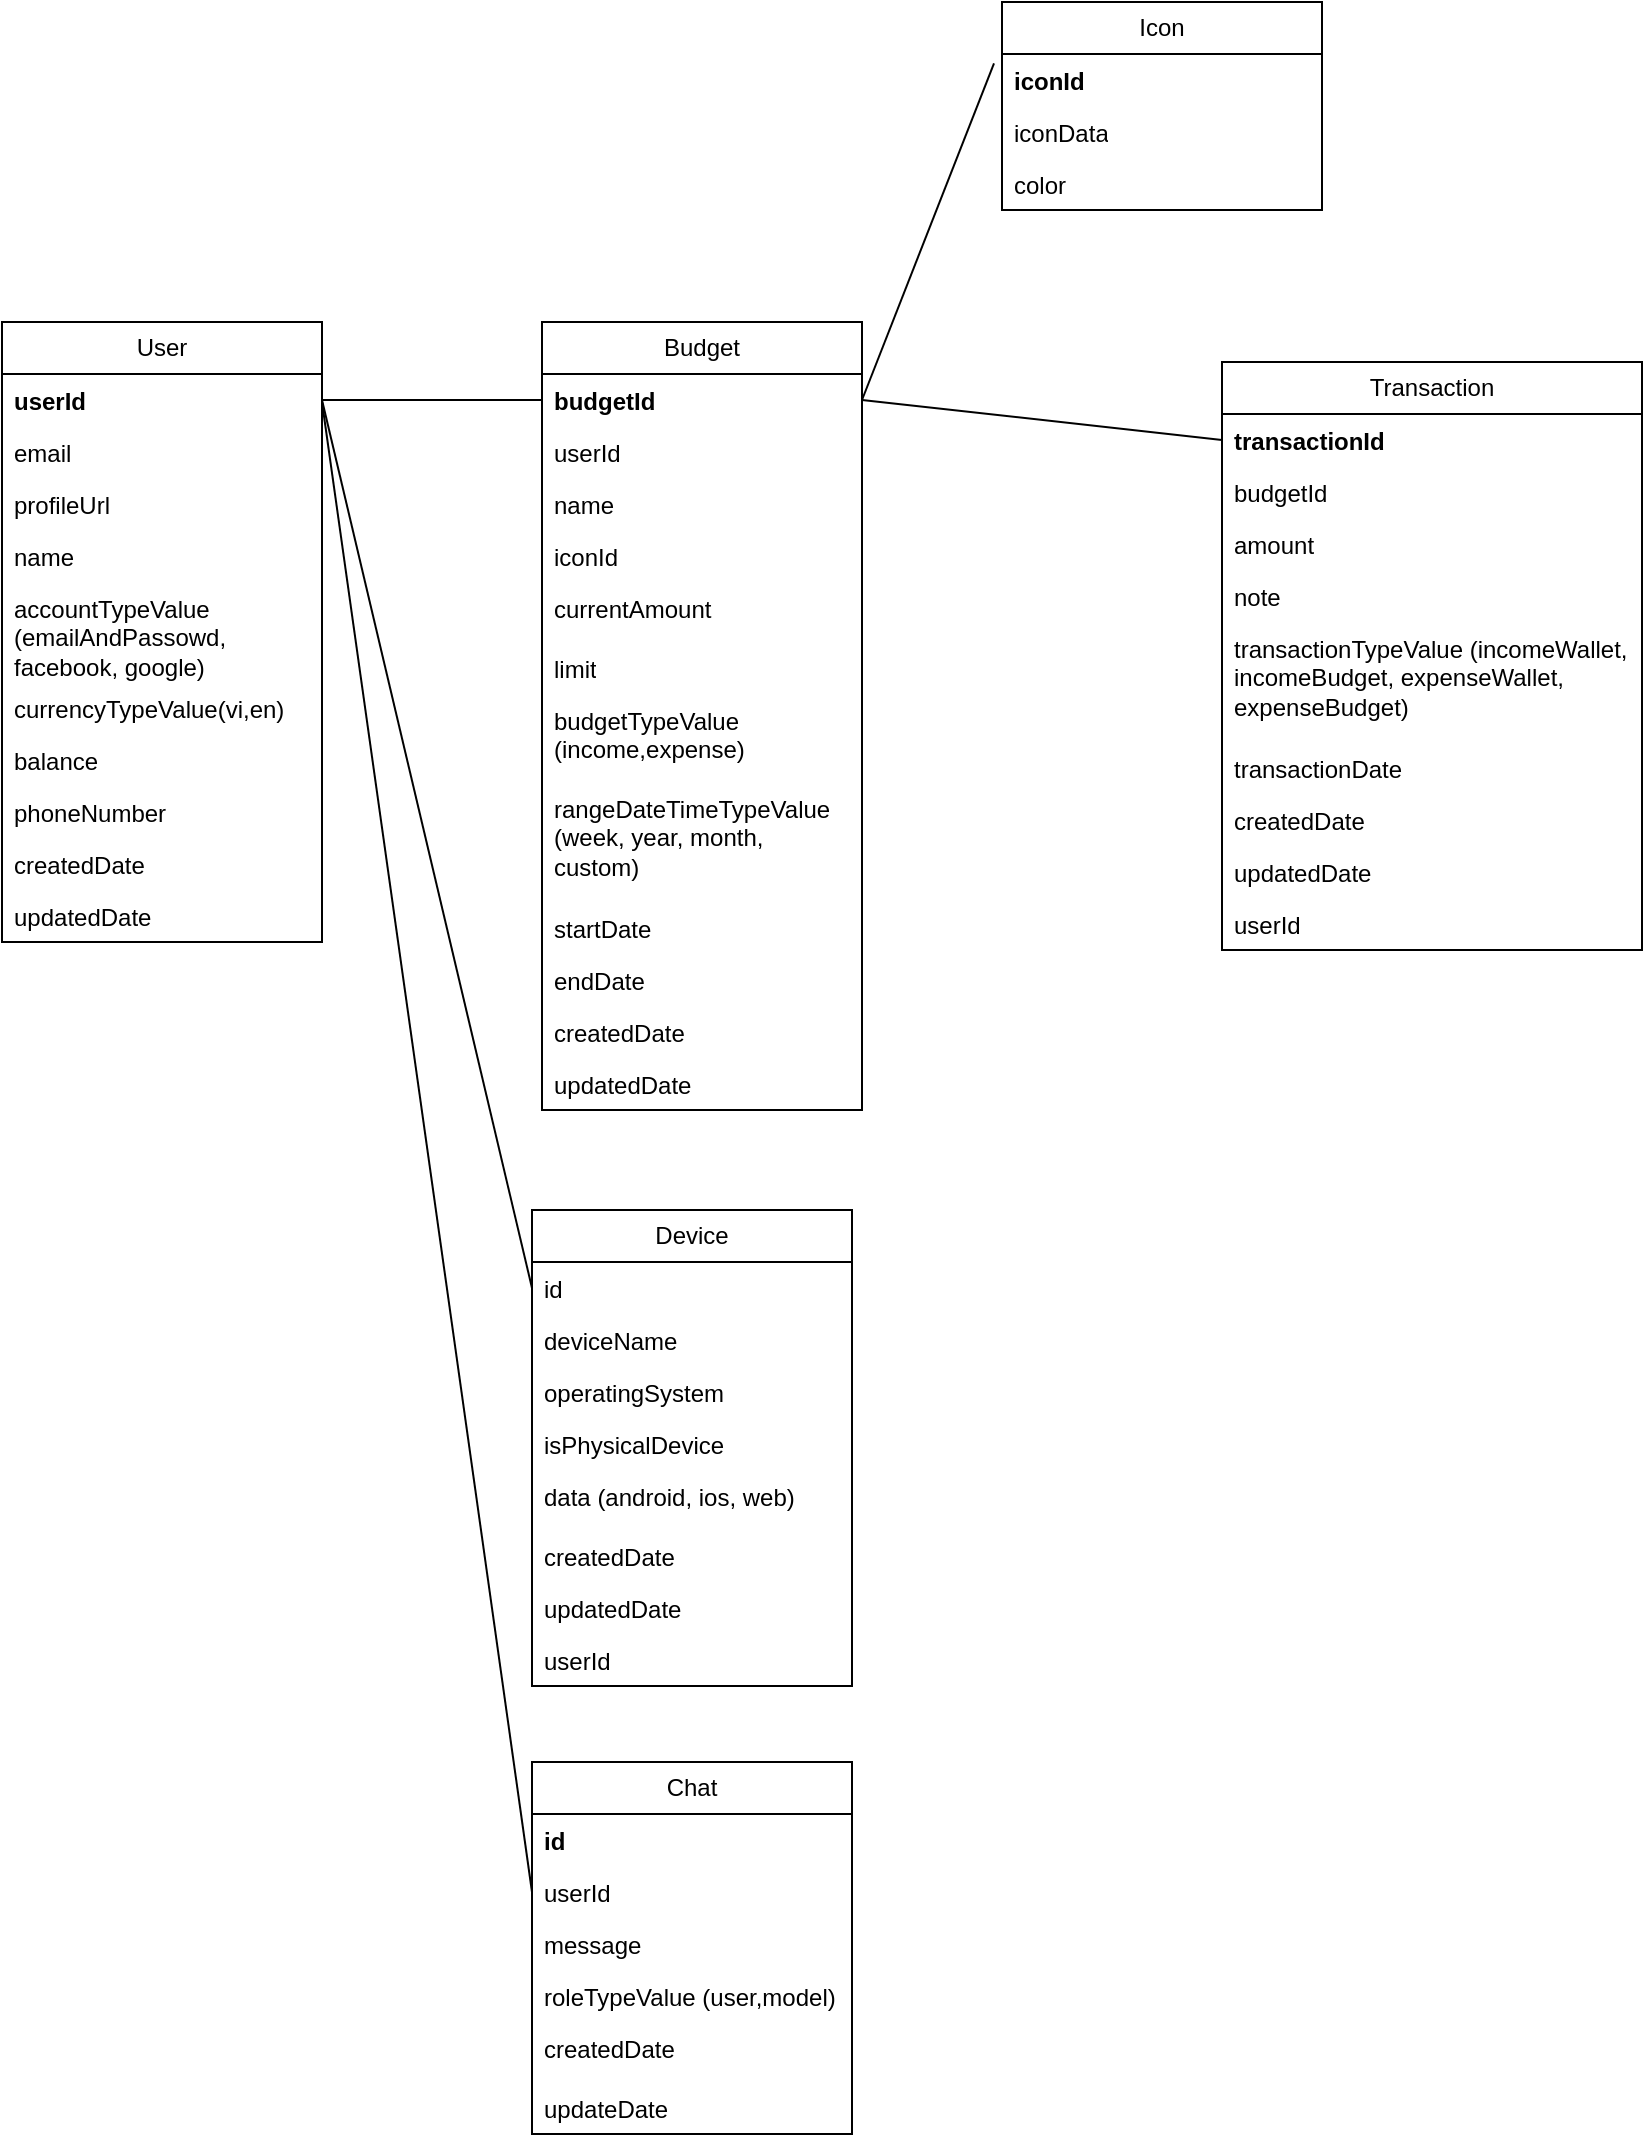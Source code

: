 <mxfile version="24.7.16">
  <diagram name="Page-1" id="Hpi-WGGuNqsCWZdkUorT">
    <mxGraphModel dx="1020" dy="2257" grid="1" gridSize="10" guides="1" tooltips="1" connect="1" arrows="1" fold="1" page="1" pageScale="1" pageWidth="850" pageHeight="1100" math="0" shadow="0">
      <root>
        <mxCell id="0" />
        <mxCell id="1" parent="0" />
        <mxCell id="aRj1SO_fAosd28MQ0Pky-1" value="User" style="swimlane;fontStyle=0;childLayout=stackLayout;horizontal=1;startSize=26;fillColor=none;horizontalStack=0;resizeParent=1;resizeParentMax=0;resizeLast=0;collapsible=1;marginBottom=0;whiteSpace=wrap;html=1;" parent="1" vertex="1">
          <mxGeometry x="160" y="140" width="160" height="310" as="geometry" />
        </mxCell>
        <mxCell id="aRj1SO_fAosd28MQ0Pky-2" value="userId" style="text;strokeColor=none;fillColor=none;align=left;verticalAlign=top;spacingLeft=4;spacingRight=4;overflow=hidden;rotatable=0;points=[[0,0.5],[1,0.5]];portConstraint=eastwest;whiteSpace=wrap;html=1;fontStyle=1" parent="aRj1SO_fAosd28MQ0Pky-1" vertex="1">
          <mxGeometry y="26" width="160" height="26" as="geometry" />
        </mxCell>
        <mxCell id="aRj1SO_fAosd28MQ0Pky-3" value="email" style="text;strokeColor=none;fillColor=none;align=left;verticalAlign=top;spacingLeft=4;spacingRight=4;overflow=hidden;rotatable=0;points=[[0,0.5],[1,0.5]];portConstraint=eastwest;whiteSpace=wrap;html=1;" parent="aRj1SO_fAosd28MQ0Pky-1" vertex="1">
          <mxGeometry y="52" width="160" height="26" as="geometry" />
        </mxCell>
        <mxCell id="aRj1SO_fAosd28MQ0Pky-4" value="profileUrl" style="text;strokeColor=none;fillColor=none;align=left;verticalAlign=top;spacingLeft=4;spacingRight=4;overflow=hidden;rotatable=0;points=[[0,0.5],[1,0.5]];portConstraint=eastwest;whiteSpace=wrap;html=1;" parent="aRj1SO_fAosd28MQ0Pky-1" vertex="1">
          <mxGeometry y="78" width="160" height="26" as="geometry" />
        </mxCell>
        <mxCell id="aRj1SO_fAosd28MQ0Pky-5" value="name" style="text;strokeColor=none;fillColor=none;align=left;verticalAlign=top;spacingLeft=4;spacingRight=4;overflow=hidden;rotatable=0;points=[[0,0.5],[1,0.5]];portConstraint=eastwest;whiteSpace=wrap;html=1;" parent="aRj1SO_fAosd28MQ0Pky-1" vertex="1">
          <mxGeometry y="104" width="160" height="26" as="geometry" />
        </mxCell>
        <mxCell id="aRj1SO_fAosd28MQ0Pky-12" value="accountTypeValue (emailAndPassowd, facebook, google)" style="text;strokeColor=none;fillColor=none;align=left;verticalAlign=top;spacingLeft=4;spacingRight=4;overflow=hidden;rotatable=0;points=[[0,0.5],[1,0.5]];portConstraint=eastwest;whiteSpace=wrap;html=1;" parent="aRj1SO_fAosd28MQ0Pky-1" vertex="1">
          <mxGeometry y="130" width="160" height="50" as="geometry" />
        </mxCell>
        <mxCell id="aRj1SO_fAosd28MQ0Pky-13" value="currencyTypeValue(vi,en)" style="text;strokeColor=none;fillColor=none;align=left;verticalAlign=top;spacingLeft=4;spacingRight=4;overflow=hidden;rotatable=0;points=[[0,0.5],[1,0.5]];portConstraint=eastwest;whiteSpace=wrap;html=1;" parent="aRj1SO_fAosd28MQ0Pky-1" vertex="1">
          <mxGeometry y="180" width="160" height="26" as="geometry" />
        </mxCell>
        <mxCell id="aRj1SO_fAosd28MQ0Pky-14" value="balance" style="text;strokeColor=none;fillColor=none;align=left;verticalAlign=top;spacingLeft=4;spacingRight=4;overflow=hidden;rotatable=0;points=[[0,0.5],[1,0.5]];portConstraint=eastwest;whiteSpace=wrap;html=1;" parent="aRj1SO_fAosd28MQ0Pky-1" vertex="1">
          <mxGeometry y="206" width="160" height="26" as="geometry" />
        </mxCell>
        <mxCell id="aRj1SO_fAosd28MQ0Pky-15" value="phoneNumber" style="text;strokeColor=none;fillColor=none;align=left;verticalAlign=top;spacingLeft=4;spacingRight=4;overflow=hidden;rotatable=0;points=[[0,0.5],[1,0.5]];portConstraint=eastwest;whiteSpace=wrap;html=1;" parent="aRj1SO_fAosd28MQ0Pky-1" vertex="1">
          <mxGeometry y="232" width="160" height="26" as="geometry" />
        </mxCell>
        <mxCell id="aRj1SO_fAosd28MQ0Pky-16" value="createdDate" style="text;strokeColor=none;fillColor=none;align=left;verticalAlign=top;spacingLeft=4;spacingRight=4;overflow=hidden;rotatable=0;points=[[0,0.5],[1,0.5]];portConstraint=eastwest;whiteSpace=wrap;html=1;" parent="aRj1SO_fAosd28MQ0Pky-1" vertex="1">
          <mxGeometry y="258" width="160" height="26" as="geometry" />
        </mxCell>
        <mxCell id="aRj1SO_fAosd28MQ0Pky-17" value="updatedDate" style="text;strokeColor=none;fillColor=none;align=left;verticalAlign=top;spacingLeft=4;spacingRight=4;overflow=hidden;rotatable=0;points=[[0,0.5],[1,0.5]];portConstraint=eastwest;whiteSpace=wrap;html=1;" parent="aRj1SO_fAosd28MQ0Pky-1" vertex="1">
          <mxGeometry y="284" width="160" height="26" as="geometry" />
        </mxCell>
        <mxCell id="aRj1SO_fAosd28MQ0Pky-18" value="Budget" style="swimlane;fontStyle=0;childLayout=stackLayout;horizontal=1;startSize=26;fillColor=none;horizontalStack=0;resizeParent=1;resizeParentMax=0;resizeLast=0;collapsible=1;marginBottom=0;whiteSpace=wrap;html=1;" parent="1" vertex="1">
          <mxGeometry x="430" y="140" width="160" height="394" as="geometry" />
        </mxCell>
        <mxCell id="aRj1SO_fAosd28MQ0Pky-19" value="budgetId" style="text;strokeColor=none;fillColor=none;align=left;verticalAlign=top;spacingLeft=4;spacingRight=4;overflow=hidden;rotatable=0;points=[[0,0.5],[1,0.5]];portConstraint=eastwest;whiteSpace=wrap;html=1;fontStyle=1" parent="aRj1SO_fAosd28MQ0Pky-18" vertex="1">
          <mxGeometry y="26" width="160" height="26" as="geometry" />
        </mxCell>
        <mxCell id="aRj1SO_fAosd28MQ0Pky-20" value="userId" style="text;strokeColor=none;fillColor=none;align=left;verticalAlign=top;spacingLeft=4;spacingRight=4;overflow=hidden;rotatable=0;points=[[0,0.5],[1,0.5]];portConstraint=eastwest;whiteSpace=wrap;html=1;" parent="aRj1SO_fAosd28MQ0Pky-18" vertex="1">
          <mxGeometry y="52" width="160" height="26" as="geometry" />
        </mxCell>
        <mxCell id="aRj1SO_fAosd28MQ0Pky-21" value="name" style="text;strokeColor=none;fillColor=none;align=left;verticalAlign=top;spacingLeft=4;spacingRight=4;overflow=hidden;rotatable=0;points=[[0,0.5],[1,0.5]];portConstraint=eastwest;whiteSpace=wrap;html=1;" parent="aRj1SO_fAosd28MQ0Pky-18" vertex="1">
          <mxGeometry y="78" width="160" height="26" as="geometry" />
        </mxCell>
        <mxCell id="aRj1SO_fAosd28MQ0Pky-22" value="iconId" style="text;strokeColor=none;fillColor=none;align=left;verticalAlign=top;spacingLeft=4;spacingRight=4;overflow=hidden;rotatable=0;points=[[0,0.5],[1,0.5]];portConstraint=eastwest;whiteSpace=wrap;html=1;" parent="aRj1SO_fAosd28MQ0Pky-18" vertex="1">
          <mxGeometry y="104" width="160" height="26" as="geometry" />
        </mxCell>
        <mxCell id="aRj1SO_fAosd28MQ0Pky-23" value="currentAmount" style="text;strokeColor=none;fillColor=none;align=left;verticalAlign=top;spacingLeft=4;spacingRight=4;overflow=hidden;rotatable=0;points=[[0,0.5],[1,0.5]];portConstraint=eastwest;whiteSpace=wrap;html=1;" parent="aRj1SO_fAosd28MQ0Pky-18" vertex="1">
          <mxGeometry y="130" width="160" height="30" as="geometry" />
        </mxCell>
        <mxCell id="aRj1SO_fAosd28MQ0Pky-24" value="limit" style="text;strokeColor=none;fillColor=none;align=left;verticalAlign=top;spacingLeft=4;spacingRight=4;overflow=hidden;rotatable=0;points=[[0,0.5],[1,0.5]];portConstraint=eastwest;whiteSpace=wrap;html=1;" parent="aRj1SO_fAosd28MQ0Pky-18" vertex="1">
          <mxGeometry y="160" width="160" height="26" as="geometry" />
        </mxCell>
        <mxCell id="aRj1SO_fAosd28MQ0Pky-25" value="budgetTypeValue (income,expense)" style="text;strokeColor=none;fillColor=none;align=left;verticalAlign=top;spacingLeft=4;spacingRight=4;overflow=hidden;rotatable=0;points=[[0,0.5],[1,0.5]];portConstraint=eastwest;whiteSpace=wrap;html=1;" parent="aRj1SO_fAosd28MQ0Pky-18" vertex="1">
          <mxGeometry y="186" width="160" height="44" as="geometry" />
        </mxCell>
        <mxCell id="aRj1SO_fAosd28MQ0Pky-26" value="rangeDateTimeTypeValue (week, year, month, custom)" style="text;strokeColor=none;fillColor=none;align=left;verticalAlign=top;spacingLeft=4;spacingRight=4;overflow=hidden;rotatable=0;points=[[0,0.5],[1,0.5]];portConstraint=eastwest;whiteSpace=wrap;html=1;" parent="aRj1SO_fAosd28MQ0Pky-18" vertex="1">
          <mxGeometry y="230" width="160" height="60" as="geometry" />
        </mxCell>
        <mxCell id="aRj1SO_fAosd28MQ0Pky-27" value="startDate" style="text;strokeColor=none;fillColor=none;align=left;verticalAlign=top;spacingLeft=4;spacingRight=4;overflow=hidden;rotatable=0;points=[[0,0.5],[1,0.5]];portConstraint=eastwest;whiteSpace=wrap;html=1;" parent="aRj1SO_fAosd28MQ0Pky-18" vertex="1">
          <mxGeometry y="290" width="160" height="26" as="geometry" />
        </mxCell>
        <mxCell id="aRj1SO_fAosd28MQ0Pky-28" value="endDate" style="text;strokeColor=none;fillColor=none;align=left;verticalAlign=top;spacingLeft=4;spacingRight=4;overflow=hidden;rotatable=0;points=[[0,0.5],[1,0.5]];portConstraint=eastwest;whiteSpace=wrap;html=1;" parent="aRj1SO_fAosd28MQ0Pky-18" vertex="1">
          <mxGeometry y="316" width="160" height="26" as="geometry" />
        </mxCell>
        <mxCell id="aRj1SO_fAosd28MQ0Pky-29" value="createdDate" style="text;strokeColor=none;fillColor=none;align=left;verticalAlign=top;spacingLeft=4;spacingRight=4;overflow=hidden;rotatable=0;points=[[0,0.5],[1,0.5]];portConstraint=eastwest;whiteSpace=wrap;html=1;" parent="aRj1SO_fAosd28MQ0Pky-18" vertex="1">
          <mxGeometry y="342" width="160" height="26" as="geometry" />
        </mxCell>
        <mxCell id="aRj1SO_fAosd28MQ0Pky-30" value="updatedDate" style="text;strokeColor=none;fillColor=none;align=left;verticalAlign=top;spacingLeft=4;spacingRight=4;overflow=hidden;rotatable=0;points=[[0,0.5],[1,0.5]];portConstraint=eastwest;whiteSpace=wrap;html=1;" parent="aRj1SO_fAosd28MQ0Pky-18" vertex="1">
          <mxGeometry y="368" width="160" height="26" as="geometry" />
        </mxCell>
        <mxCell id="aRj1SO_fAosd28MQ0Pky-31" value="Transaction" style="swimlane;fontStyle=0;childLayout=stackLayout;horizontal=1;startSize=26;fillColor=none;horizontalStack=0;resizeParent=1;resizeParentMax=0;resizeLast=0;collapsible=1;marginBottom=0;whiteSpace=wrap;html=1;" parent="1" vertex="1">
          <mxGeometry x="770" y="160" width="210" height="294" as="geometry" />
        </mxCell>
        <mxCell id="aRj1SO_fAosd28MQ0Pky-32" value="transactionId" style="text;strokeColor=none;fillColor=none;align=left;verticalAlign=top;spacingLeft=4;spacingRight=4;overflow=hidden;rotatable=0;points=[[0,0.5],[1,0.5]];portConstraint=eastwest;whiteSpace=wrap;html=1;fontStyle=1" parent="aRj1SO_fAosd28MQ0Pky-31" vertex="1">
          <mxGeometry y="26" width="210" height="26" as="geometry" />
        </mxCell>
        <mxCell id="aRj1SO_fAosd28MQ0Pky-33" value="budgetId" style="text;strokeColor=none;fillColor=none;align=left;verticalAlign=top;spacingLeft=4;spacingRight=4;overflow=hidden;rotatable=0;points=[[0,0.5],[1,0.5]];portConstraint=eastwest;whiteSpace=wrap;html=1;" parent="aRj1SO_fAosd28MQ0Pky-31" vertex="1">
          <mxGeometry y="52" width="210" height="26" as="geometry" />
        </mxCell>
        <mxCell id="aRj1SO_fAosd28MQ0Pky-34" value="amount" style="text;strokeColor=none;fillColor=none;align=left;verticalAlign=top;spacingLeft=4;spacingRight=4;overflow=hidden;rotatable=0;points=[[0,0.5],[1,0.5]];portConstraint=eastwest;whiteSpace=wrap;html=1;" parent="aRj1SO_fAosd28MQ0Pky-31" vertex="1">
          <mxGeometry y="78" width="210" height="26" as="geometry" />
        </mxCell>
        <mxCell id="aRj1SO_fAosd28MQ0Pky-35" value="note" style="text;strokeColor=none;fillColor=none;align=left;verticalAlign=top;spacingLeft=4;spacingRight=4;overflow=hidden;rotatable=0;points=[[0,0.5],[1,0.5]];portConstraint=eastwest;whiteSpace=wrap;html=1;" parent="aRj1SO_fAosd28MQ0Pky-31" vertex="1">
          <mxGeometry y="104" width="210" height="26" as="geometry" />
        </mxCell>
        <mxCell id="aRj1SO_fAosd28MQ0Pky-36" value="transactionTypeValue (incomeWallet, incomeBudget, expenseWallet, expenseBudget)" style="text;strokeColor=none;fillColor=none;align=left;verticalAlign=top;spacingLeft=4;spacingRight=4;overflow=hidden;rotatable=0;points=[[0,0.5],[1,0.5]];portConstraint=eastwest;whiteSpace=wrap;html=1;" parent="aRj1SO_fAosd28MQ0Pky-31" vertex="1">
          <mxGeometry y="130" width="210" height="60" as="geometry" />
        </mxCell>
        <mxCell id="aRj1SO_fAosd28MQ0Pky-37" value="transactionDate" style="text;strokeColor=none;fillColor=none;align=left;verticalAlign=top;spacingLeft=4;spacingRight=4;overflow=hidden;rotatable=0;points=[[0,0.5],[1,0.5]];portConstraint=eastwest;whiteSpace=wrap;html=1;" parent="aRj1SO_fAosd28MQ0Pky-31" vertex="1">
          <mxGeometry y="190" width="210" height="26" as="geometry" />
        </mxCell>
        <mxCell id="aRj1SO_fAosd28MQ0Pky-38" value="createdDate" style="text;strokeColor=none;fillColor=none;align=left;verticalAlign=top;spacingLeft=4;spacingRight=4;overflow=hidden;rotatable=0;points=[[0,0.5],[1,0.5]];portConstraint=eastwest;whiteSpace=wrap;html=1;" parent="aRj1SO_fAosd28MQ0Pky-31" vertex="1">
          <mxGeometry y="216" width="210" height="26" as="geometry" />
        </mxCell>
        <mxCell id="aRj1SO_fAosd28MQ0Pky-39" value="updatedDate" style="text;strokeColor=none;fillColor=none;align=left;verticalAlign=top;spacingLeft=4;spacingRight=4;overflow=hidden;rotatable=0;points=[[0,0.5],[1,0.5]];portConstraint=eastwest;whiteSpace=wrap;html=1;" parent="aRj1SO_fAosd28MQ0Pky-31" vertex="1">
          <mxGeometry y="242" width="210" height="26" as="geometry" />
        </mxCell>
        <mxCell id="B_7g_y7giNeRXkGFtJa9-1" value="userId" style="text;strokeColor=none;fillColor=none;align=left;verticalAlign=top;spacingLeft=4;spacingRight=4;overflow=hidden;rotatable=0;points=[[0,0.5],[1,0.5]];portConstraint=eastwest;whiteSpace=wrap;html=1;" vertex="1" parent="aRj1SO_fAosd28MQ0Pky-31">
          <mxGeometry y="268" width="210" height="26" as="geometry" />
        </mxCell>
        <mxCell id="aRj1SO_fAosd28MQ0Pky-42" value="Device" style="swimlane;fontStyle=0;childLayout=stackLayout;horizontal=1;startSize=26;fillColor=none;horizontalStack=0;resizeParent=1;resizeParentMax=0;resizeLast=0;collapsible=1;marginBottom=0;whiteSpace=wrap;html=1;" parent="1" vertex="1">
          <mxGeometry x="425" y="584" width="160" height="238" as="geometry" />
        </mxCell>
        <mxCell id="aRj1SO_fAosd28MQ0Pky-43" value="id" style="text;strokeColor=none;fillColor=none;align=left;verticalAlign=top;spacingLeft=4;spacingRight=4;overflow=hidden;rotatable=0;points=[[0,0.5],[1,0.5]];portConstraint=eastwest;whiteSpace=wrap;html=1;fontStyle=0" parent="aRj1SO_fAosd28MQ0Pky-42" vertex="1">
          <mxGeometry y="26" width="160" height="26" as="geometry" />
        </mxCell>
        <mxCell id="aRj1SO_fAosd28MQ0Pky-44" value="deviceName" style="text;strokeColor=none;fillColor=none;align=left;verticalAlign=top;spacingLeft=4;spacingRight=4;overflow=hidden;rotatable=0;points=[[0,0.5],[1,0.5]];portConstraint=eastwest;whiteSpace=wrap;html=1;" parent="aRj1SO_fAosd28MQ0Pky-42" vertex="1">
          <mxGeometry y="52" width="160" height="26" as="geometry" />
        </mxCell>
        <mxCell id="aRj1SO_fAosd28MQ0Pky-45" value="operatingSystem" style="text;strokeColor=none;fillColor=none;align=left;verticalAlign=top;spacingLeft=4;spacingRight=4;overflow=hidden;rotatable=0;points=[[0,0.5],[1,0.5]];portConstraint=eastwest;whiteSpace=wrap;html=1;" parent="aRj1SO_fAosd28MQ0Pky-42" vertex="1">
          <mxGeometry y="78" width="160" height="26" as="geometry" />
        </mxCell>
        <mxCell id="aRj1SO_fAosd28MQ0Pky-46" value="isPhysicalDevice" style="text;strokeColor=none;fillColor=none;align=left;verticalAlign=top;spacingLeft=4;spacingRight=4;overflow=hidden;rotatable=0;points=[[0,0.5],[1,0.5]];portConstraint=eastwest;whiteSpace=wrap;html=1;" parent="aRj1SO_fAosd28MQ0Pky-42" vertex="1">
          <mxGeometry y="104" width="160" height="26" as="geometry" />
        </mxCell>
        <mxCell id="aRj1SO_fAosd28MQ0Pky-47" value="data (android, ios, web)" style="text;strokeColor=none;fillColor=none;align=left;verticalAlign=top;spacingLeft=4;spacingRight=4;overflow=hidden;rotatable=0;points=[[0,0.5],[1,0.5]];portConstraint=eastwest;whiteSpace=wrap;html=1;" parent="aRj1SO_fAosd28MQ0Pky-42" vertex="1">
          <mxGeometry y="130" width="160" height="30" as="geometry" />
        </mxCell>
        <mxCell id="aRj1SO_fAosd28MQ0Pky-51" value="createdDate" style="text;strokeColor=none;fillColor=none;align=left;verticalAlign=top;spacingLeft=4;spacingRight=4;overflow=hidden;rotatable=0;points=[[0,0.5],[1,0.5]];portConstraint=eastwest;whiteSpace=wrap;html=1;" parent="aRj1SO_fAosd28MQ0Pky-42" vertex="1">
          <mxGeometry y="160" width="160" height="26" as="geometry" />
        </mxCell>
        <mxCell id="aRj1SO_fAosd28MQ0Pky-52" value="updatedDate" style="text;strokeColor=none;fillColor=none;align=left;verticalAlign=top;spacingLeft=4;spacingRight=4;overflow=hidden;rotatable=0;points=[[0,0.5],[1,0.5]];portConstraint=eastwest;whiteSpace=wrap;html=1;" parent="aRj1SO_fAosd28MQ0Pky-42" vertex="1">
          <mxGeometry y="186" width="160" height="26" as="geometry" />
        </mxCell>
        <mxCell id="B_7g_y7giNeRXkGFtJa9-3" value="userId" style="text;strokeColor=none;fillColor=none;align=left;verticalAlign=top;spacingLeft=4;spacingRight=4;overflow=hidden;rotatable=0;points=[[0,0.5],[1,0.5]];portConstraint=eastwest;whiteSpace=wrap;html=1;fontStyle=0" vertex="1" parent="aRj1SO_fAosd28MQ0Pky-42">
          <mxGeometry y="212" width="160" height="26" as="geometry" />
        </mxCell>
        <mxCell id="aRj1SO_fAosd28MQ0Pky-61" value="Icon" style="swimlane;fontStyle=0;childLayout=stackLayout;horizontal=1;startSize=26;fillColor=none;horizontalStack=0;resizeParent=1;resizeParentMax=0;resizeLast=0;collapsible=1;marginBottom=0;whiteSpace=wrap;html=1;" parent="1" vertex="1">
          <mxGeometry x="660" y="-20" width="160" height="104" as="geometry" />
        </mxCell>
        <mxCell id="aRj1SO_fAosd28MQ0Pky-62" value="iconId" style="text;strokeColor=none;fillColor=none;align=left;verticalAlign=top;spacingLeft=4;spacingRight=4;overflow=hidden;rotatable=0;points=[[0,0.5],[1,0.5]];portConstraint=eastwest;whiteSpace=wrap;html=1;fontStyle=1" parent="aRj1SO_fAosd28MQ0Pky-61" vertex="1">
          <mxGeometry y="26" width="160" height="26" as="geometry" />
        </mxCell>
        <mxCell id="aRj1SO_fAosd28MQ0Pky-63" value="iconData" style="text;strokeColor=none;fillColor=none;align=left;verticalAlign=top;spacingLeft=4;spacingRight=4;overflow=hidden;rotatable=0;points=[[0,0.5],[1,0.5]];portConstraint=eastwest;whiteSpace=wrap;html=1;" parent="aRj1SO_fAosd28MQ0Pky-61" vertex="1">
          <mxGeometry y="52" width="160" height="26" as="geometry" />
        </mxCell>
        <mxCell id="aRj1SO_fAosd28MQ0Pky-64" value="color" style="text;strokeColor=none;fillColor=none;align=left;verticalAlign=top;spacingLeft=4;spacingRight=4;overflow=hidden;rotatable=0;points=[[0,0.5],[1,0.5]];portConstraint=eastwest;whiteSpace=wrap;html=1;" parent="aRj1SO_fAosd28MQ0Pky-61" vertex="1">
          <mxGeometry y="78" width="160" height="26" as="geometry" />
        </mxCell>
        <mxCell id="aRj1SO_fAosd28MQ0Pky-77" value="" style="endArrow=none;html=1;rounded=0;entryX=0;entryY=0.5;entryDx=0;entryDy=0;exitX=1;exitY=0.5;exitDx=0;exitDy=0;" parent="1" source="aRj1SO_fAosd28MQ0Pky-2" target="aRj1SO_fAosd28MQ0Pky-19" edge="1">
          <mxGeometry width="50" height="50" relative="1" as="geometry">
            <mxPoint x="340" y="310" as="sourcePoint" />
            <mxPoint x="390" y="260" as="targetPoint" />
          </mxGeometry>
        </mxCell>
        <mxCell id="aRj1SO_fAosd28MQ0Pky-78" value="" style="endArrow=none;html=1;rounded=0;entryX=0;entryY=0.5;entryDx=0;entryDy=0;exitX=1;exitY=0.5;exitDx=0;exitDy=0;" parent="1" source="aRj1SO_fAosd28MQ0Pky-2" target="aRj1SO_fAosd28MQ0Pky-43" edge="1">
          <mxGeometry width="50" height="50" relative="1" as="geometry">
            <mxPoint x="290" y="640" as="sourcePoint" />
            <mxPoint x="400" y="640" as="targetPoint" />
          </mxGeometry>
        </mxCell>
        <mxCell id="aRj1SO_fAosd28MQ0Pky-79" value="" style="endArrow=none;html=1;rounded=0;entryX=0;entryY=0.5;entryDx=0;entryDy=0;exitX=1;exitY=0.5;exitDx=0;exitDy=0;" parent="1" source="aRj1SO_fAosd28MQ0Pky-19" target="aRj1SO_fAosd28MQ0Pky-32" edge="1">
          <mxGeometry width="50" height="50" relative="1" as="geometry">
            <mxPoint x="330" y="189" as="sourcePoint" />
            <mxPoint x="435" y="633" as="targetPoint" />
          </mxGeometry>
        </mxCell>
        <mxCell id="aRj1SO_fAosd28MQ0Pky-80" value="" style="endArrow=none;html=1;rounded=0;entryX=-0.025;entryY=0.179;entryDx=0;entryDy=0;exitX=1;exitY=0.5;exitDx=0;exitDy=0;entryPerimeter=0;" parent="1" source="aRj1SO_fAosd28MQ0Pky-19" target="aRj1SO_fAosd28MQ0Pky-62" edge="1">
          <mxGeometry width="50" height="50" relative="1" as="geometry">
            <mxPoint x="340" y="199" as="sourcePoint" />
            <mxPoint x="445" y="643" as="targetPoint" />
          </mxGeometry>
        </mxCell>
        <mxCell id="B_7g_y7giNeRXkGFtJa9-4" value="Chat" style="swimlane;fontStyle=0;childLayout=stackLayout;horizontal=1;startSize=26;fillColor=none;horizontalStack=0;resizeParent=1;resizeParentMax=0;resizeLast=0;collapsible=1;marginBottom=0;whiteSpace=wrap;html=1;" vertex="1" parent="1">
          <mxGeometry x="425" y="860" width="160" height="186" as="geometry" />
        </mxCell>
        <mxCell id="B_7g_y7giNeRXkGFtJa9-5" value="id" style="text;strokeColor=none;fillColor=none;align=left;verticalAlign=top;spacingLeft=4;spacingRight=4;overflow=hidden;rotatable=0;points=[[0,0.5],[1,0.5]];portConstraint=eastwest;whiteSpace=wrap;html=1;fontStyle=1" vertex="1" parent="B_7g_y7giNeRXkGFtJa9-4">
          <mxGeometry y="26" width="160" height="26" as="geometry" />
        </mxCell>
        <mxCell id="B_7g_y7giNeRXkGFtJa9-6" value="userId" style="text;strokeColor=none;fillColor=none;align=left;verticalAlign=top;spacingLeft=4;spacingRight=4;overflow=hidden;rotatable=0;points=[[0,0.5],[1,0.5]];portConstraint=eastwest;whiteSpace=wrap;html=1;" vertex="1" parent="B_7g_y7giNeRXkGFtJa9-4">
          <mxGeometry y="52" width="160" height="26" as="geometry" />
        </mxCell>
        <mxCell id="B_7g_y7giNeRXkGFtJa9-7" value="message" style="text;strokeColor=none;fillColor=none;align=left;verticalAlign=top;spacingLeft=4;spacingRight=4;overflow=hidden;rotatable=0;points=[[0,0.5],[1,0.5]];portConstraint=eastwest;whiteSpace=wrap;html=1;" vertex="1" parent="B_7g_y7giNeRXkGFtJa9-4">
          <mxGeometry y="78" width="160" height="26" as="geometry" />
        </mxCell>
        <mxCell id="B_7g_y7giNeRXkGFtJa9-8" value="roleTypeValue (user,model)" style="text;strokeColor=none;fillColor=none;align=left;verticalAlign=top;spacingLeft=4;spacingRight=4;overflow=hidden;rotatable=0;points=[[0,0.5],[1,0.5]];portConstraint=eastwest;whiteSpace=wrap;html=1;" vertex="1" parent="B_7g_y7giNeRXkGFtJa9-4">
          <mxGeometry y="104" width="160" height="26" as="geometry" />
        </mxCell>
        <mxCell id="B_7g_y7giNeRXkGFtJa9-9" value="createdDate" style="text;strokeColor=none;fillColor=none;align=left;verticalAlign=top;spacingLeft=4;spacingRight=4;overflow=hidden;rotatable=0;points=[[0,0.5],[1,0.5]];portConstraint=eastwest;whiteSpace=wrap;html=1;" vertex="1" parent="B_7g_y7giNeRXkGFtJa9-4">
          <mxGeometry y="130" width="160" height="30" as="geometry" />
        </mxCell>
        <mxCell id="B_7g_y7giNeRXkGFtJa9-10" value="updateDate" style="text;strokeColor=none;fillColor=none;align=left;verticalAlign=top;spacingLeft=4;spacingRight=4;overflow=hidden;rotatable=0;points=[[0,0.5],[1,0.5]];portConstraint=eastwest;whiteSpace=wrap;html=1;" vertex="1" parent="B_7g_y7giNeRXkGFtJa9-4">
          <mxGeometry y="160" width="160" height="26" as="geometry" />
        </mxCell>
        <mxCell id="B_7g_y7giNeRXkGFtJa9-15" value="" style="endArrow=none;html=1;rounded=0;entryX=0;entryY=0.5;entryDx=0;entryDy=0;exitX=1;exitY=0.5;exitDx=0;exitDy=0;" edge="1" parent="1" target="B_7g_y7giNeRXkGFtJa9-6">
          <mxGeometry width="50" height="50" relative="1" as="geometry">
            <mxPoint x="320" y="180" as="sourcePoint" />
            <mxPoint x="410.04" y="871.088" as="targetPoint" />
          </mxGeometry>
        </mxCell>
      </root>
    </mxGraphModel>
  </diagram>
</mxfile>
